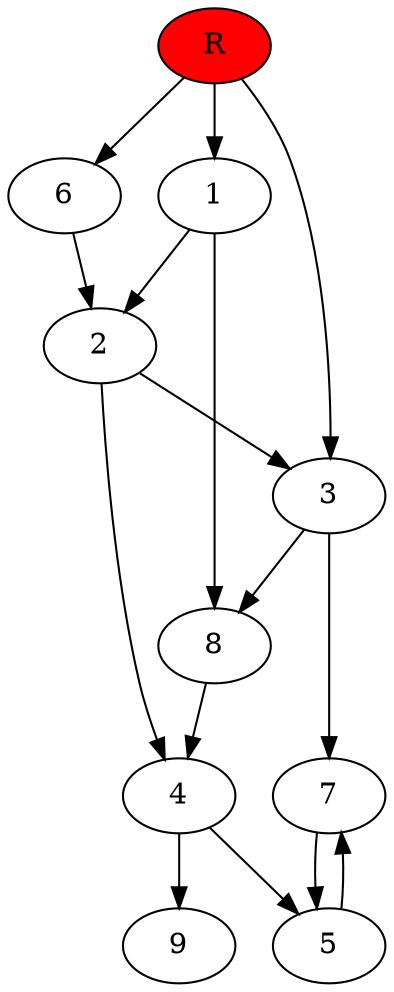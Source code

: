 digraph prb5757 {
	1
	2
	3
	4
	5
	6
	7
	8
	R [fillcolor="#ff0000" style=filled]
	1 -> 2
	1 -> 8
	2 -> 3
	2 -> 4
	3 -> 7
	3 -> 8
	4 -> 5
	4 -> 9
	5 -> 7
	6 -> 2
	7 -> 5
	8 -> 4
	R -> 1
	R -> 3
	R -> 6
}
